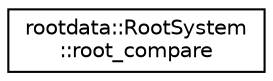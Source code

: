 digraph "Graphical Class Hierarchy"
{
  edge [fontname="Helvetica",fontsize="10",labelfontname="Helvetica",labelfontsize="10"];
  node [fontname="Helvetica",fontsize="10",shape=record];
  rankdir="LR";
  Node1 [label="rootdata::RootSystem\l::root_compare",height=0.2,width=0.4,color="black", fillcolor="white", style="filled",URL="$structatlas_1_1rootdata_1_1RootSystem_1_1root__compare.html"];
}
